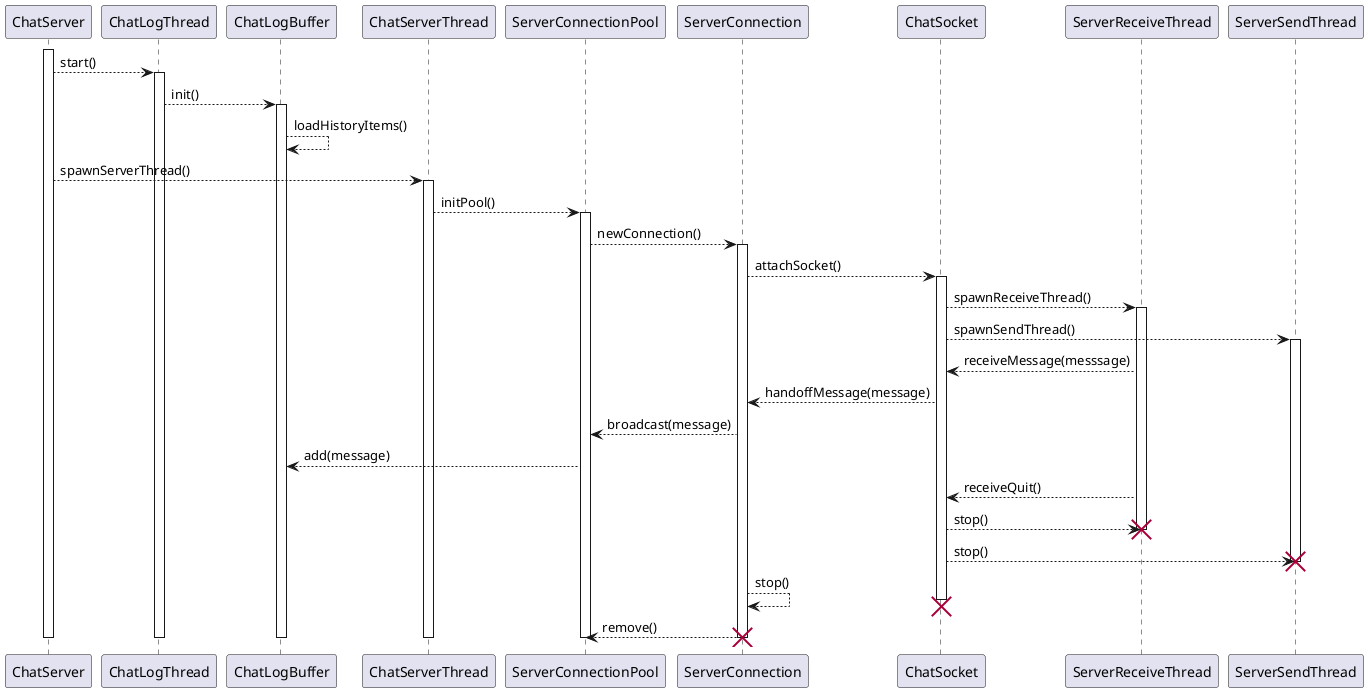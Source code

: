 @startuml
hide circle

activate ChatServer
ChatServer --> ChatLogThread : start()
activate ChatLogThread
ChatLogThread --> ChatLogBuffer : init()
activate ChatLogBuffer
ChatLogBuffer --> ChatLogBuffer : loadHistoryItems()
ChatServer --> ChatServerThread : spawnServerThread()
activate ChatServerThread
ChatServerThread --> ServerConnectionPool : initPool()
activate ServerConnectionPool
ServerConnectionPool --> ServerConnection : newConnection()
activate ServerConnection
ServerConnection --> ChatSocket : attachSocket()
activate ChatSocket
ChatSocket --> ServerReceiveThread : spawnReceiveThread()
activate ServerReceiveThread
ChatSocket --> ServerSendThread : spawnSendThread()
activate ServerSendThread

ServerReceiveThread --> ChatSocket : receiveMessage(messsage)
ChatSocket --> ServerConnection : handoffMessage(message)
ServerConnection --> ServerConnectionPool : broadcast(message)
ServerConnectionPool --> ChatLogBuffer : add(message)

ServerReceiveThread --> ChatSocket : receiveQuit()
ChatSocket --> ServerReceiveThread : stop()
destroy ServerReceiveThread
ChatSocket --> ServerSendThread : stop()
destroy ServerSendThread
ServerConnection --> ServerConnection : stop()
destroy ChatSocket
ServerConnection --> ServerConnectionPool : remove()
destroy ServerConnection

deactivate ServerConnectionPool
deactivate ChatServerThread
deactivate ChatLogBuffer
deactivate ChatLogThread
deactivate ChatServer

@enduml